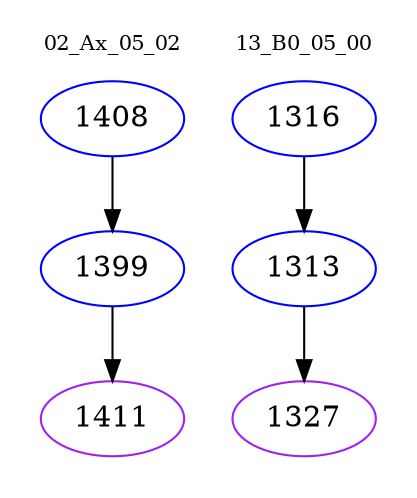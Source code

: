 digraph{
subgraph cluster_0 {
color = white
label = "02_Ax_05_02";
fontsize=10;
T0_1408 [label="1408", color="blue"]
T0_1408 -> T0_1399 [color="black"]
T0_1399 [label="1399", color="blue"]
T0_1399 -> T0_1411 [color="black"]
T0_1411 [label="1411", color="purple"]
}
subgraph cluster_1 {
color = white
label = "13_B0_05_00";
fontsize=10;
T1_1316 [label="1316", color="blue"]
T1_1316 -> T1_1313 [color="black"]
T1_1313 [label="1313", color="blue"]
T1_1313 -> T1_1327 [color="black"]
T1_1327 [label="1327", color="purple"]
}
}
